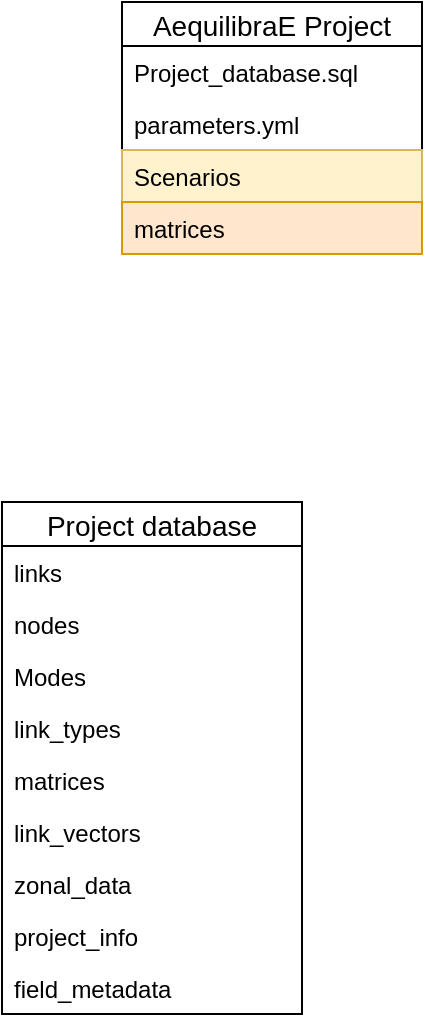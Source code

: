 <mxfile version="13.1.0" type="github">
  <diagram id="C5RBs43oDa-KdzZeNtuy" name="Page-1">
    <mxGraphModel dx="2062" dy="1154" grid="1" gridSize="10" guides="1" tooltips="1" connect="1" arrows="1" fold="1" page="1" pageScale="1" pageWidth="827" pageHeight="1169" math="0" shadow="0">
      <root>
        <mxCell id="WIyWlLk6GJQsqaUBKTNV-0" />
        <mxCell id="WIyWlLk6GJQsqaUBKTNV-1" parent="WIyWlLk6GJQsqaUBKTNV-0" />
        <mxCell id="29g6A1oY5QffB_EL4ZF0-0" value="AequilibraE Project" style="swimlane;fontStyle=0;childLayout=stackLayout;horizontal=1;startSize=22;horizontalStack=0;resizeParent=1;resizeParentMax=0;resizeLast=0;collapsible=1;marginBottom=0;align=center;fontSize=14;" vertex="1" parent="WIyWlLk6GJQsqaUBKTNV-1">
          <mxGeometry x="260" y="50" width="150" height="126" as="geometry" />
        </mxCell>
        <mxCell id="29g6A1oY5QffB_EL4ZF0-1" value="Project_database.sql" style="text;strokeColor=none;fillColor=none;spacingLeft=4;spacingRight=4;overflow=hidden;rotatable=0;points=[[0,0.5],[1,0.5]];portConstraint=eastwest;fontSize=12;" vertex="1" parent="29g6A1oY5QffB_EL4ZF0-0">
          <mxGeometry y="22" width="150" height="26" as="geometry" />
        </mxCell>
        <mxCell id="29g6A1oY5QffB_EL4ZF0-2" value="parameters.yml" style="text;strokeColor=none;fillColor=none;spacingLeft=4;spacingRight=4;overflow=hidden;rotatable=0;points=[[0,0.5],[1,0.5]];portConstraint=eastwest;fontSize=12;" vertex="1" parent="29g6A1oY5QffB_EL4ZF0-0">
          <mxGeometry y="48" width="150" height="26" as="geometry" />
        </mxCell>
        <mxCell id="29g6A1oY5QffB_EL4ZF0-3" value="Scenarios" style="text;strokeColor=#d6b656;fillColor=#fff2cc;spacingLeft=4;spacingRight=4;overflow=hidden;rotatable=0;points=[[0,0.5],[1,0.5]];portConstraint=eastwest;fontSize=12;" vertex="1" parent="29g6A1oY5QffB_EL4ZF0-0">
          <mxGeometry y="74" width="150" height="26" as="geometry" />
        </mxCell>
        <mxCell id="29g6A1oY5QffB_EL4ZF0-4" value="matrices" style="text;strokeColor=#d79b00;fillColor=#ffe6cc;spacingLeft=4;spacingRight=4;overflow=hidden;rotatable=0;points=[[0,0.5],[1,0.5]];portConstraint=eastwest;fontSize=12;" vertex="1" parent="29g6A1oY5QffB_EL4ZF0-0">
          <mxGeometry y="100" width="150" height="26" as="geometry" />
        </mxCell>
        <mxCell id="29g6A1oY5QffB_EL4ZF0-5" value="Project database" style="swimlane;fontStyle=0;childLayout=stackLayout;horizontal=1;startSize=22;horizontalStack=0;resizeParent=1;resizeParentMax=0;resizeLast=0;collapsible=1;marginBottom=0;align=center;fontSize=14;" vertex="1" parent="WIyWlLk6GJQsqaUBKTNV-1">
          <mxGeometry x="200" y="300" width="150" height="256" as="geometry" />
        </mxCell>
        <mxCell id="29g6A1oY5QffB_EL4ZF0-6" value="links" style="text;strokeColor=none;fillColor=none;spacingLeft=4;spacingRight=4;overflow=hidden;rotatable=0;points=[[0,0.5],[1,0.5]];portConstraint=eastwest;fontSize=12;" vertex="1" parent="29g6A1oY5QffB_EL4ZF0-5">
          <mxGeometry y="22" width="150" height="26" as="geometry" />
        </mxCell>
        <mxCell id="29g6A1oY5QffB_EL4ZF0-7" value="nodes" style="text;strokeColor=none;fillColor=none;spacingLeft=4;spacingRight=4;overflow=hidden;rotatable=0;points=[[0,0.5],[1,0.5]];portConstraint=eastwest;fontSize=12;" vertex="1" parent="29g6A1oY5QffB_EL4ZF0-5">
          <mxGeometry y="48" width="150" height="26" as="geometry" />
        </mxCell>
        <mxCell id="29g6A1oY5QffB_EL4ZF0-8" value="Modes" style="text;strokeColor=none;fillColor=none;spacingLeft=4;spacingRight=4;overflow=hidden;rotatable=0;points=[[0,0.5],[1,0.5]];portConstraint=eastwest;fontSize=12;" vertex="1" parent="29g6A1oY5QffB_EL4ZF0-5">
          <mxGeometry y="74" width="150" height="26" as="geometry" />
        </mxCell>
        <mxCell id="29g6A1oY5QffB_EL4ZF0-9" value="link_types" style="text;strokeColor=none;fillColor=none;spacingLeft=4;spacingRight=4;overflow=hidden;rotatable=0;points=[[0,0.5],[1,0.5]];portConstraint=eastwest;fontSize=12;" vertex="1" parent="29g6A1oY5QffB_EL4ZF0-5">
          <mxGeometry y="100" width="150" height="26" as="geometry" />
        </mxCell>
        <mxCell id="29g6A1oY5QffB_EL4ZF0-14" value="matrices" style="text;strokeColor=none;fillColor=none;spacingLeft=4;spacingRight=4;overflow=hidden;rotatable=0;points=[[0,0.5],[1,0.5]];portConstraint=eastwest;fontSize=12;" vertex="1" parent="29g6A1oY5QffB_EL4ZF0-5">
          <mxGeometry y="126" width="150" height="26" as="geometry" />
        </mxCell>
        <mxCell id="29g6A1oY5QffB_EL4ZF0-15" value="link_vectors" style="text;strokeColor=none;fillColor=none;spacingLeft=4;spacingRight=4;overflow=hidden;rotatable=0;points=[[0,0.5],[1,0.5]];portConstraint=eastwest;fontSize=12;" vertex="1" parent="29g6A1oY5QffB_EL4ZF0-5">
          <mxGeometry y="152" width="150" height="26" as="geometry" />
        </mxCell>
        <mxCell id="29g6A1oY5QffB_EL4ZF0-16" value="zonal_data" style="text;strokeColor=none;fillColor=none;spacingLeft=4;spacingRight=4;overflow=hidden;rotatable=0;points=[[0,0.5],[1,0.5]];portConstraint=eastwest;fontSize=12;" vertex="1" parent="29g6A1oY5QffB_EL4ZF0-5">
          <mxGeometry y="178" width="150" height="26" as="geometry" />
        </mxCell>
        <mxCell id="29g6A1oY5QffB_EL4ZF0-17" value="project_info" style="text;strokeColor=none;fillColor=none;spacingLeft=4;spacingRight=4;overflow=hidden;rotatable=0;points=[[0,0.5],[1,0.5]];portConstraint=eastwest;fontSize=12;" vertex="1" parent="29g6A1oY5QffB_EL4ZF0-5">
          <mxGeometry y="204" width="150" height="26" as="geometry" />
        </mxCell>
        <mxCell id="29g6A1oY5QffB_EL4ZF0-18" value="field_metadata" style="text;strokeColor=none;fillColor=none;spacingLeft=4;spacingRight=4;overflow=hidden;rotatable=0;points=[[0,0.5],[1,0.5]];portConstraint=eastwest;fontSize=12;" vertex="1" parent="29g6A1oY5QffB_EL4ZF0-5">
          <mxGeometry y="230" width="150" height="26" as="geometry" />
        </mxCell>
      </root>
    </mxGraphModel>
  </diagram>
</mxfile>
